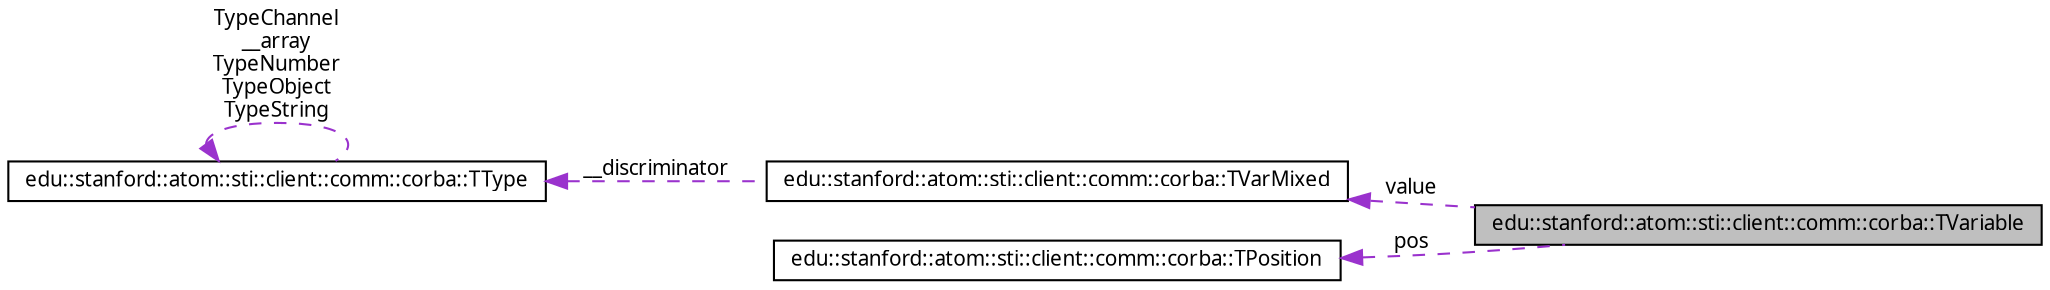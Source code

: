 digraph G
{
  edge [fontname="FreeSans.ttf",fontsize=10,labelfontname="FreeSans.ttf",labelfontsize=10];
  node [fontname="FreeSans.ttf",fontsize=10,shape=record];
  rankdir=LR;
  Node1 [label="edu::stanford::atom::sti::client::comm::corba::TVariable",height=0.2,width=0.4,color="black", fillcolor="grey75", style="filled" fontcolor="black"];
  Node2 -> Node1 [dir=back,color="darkorchid3",fontsize=10,style="dashed",label="value",fontname="FreeSans.ttf"];
  Node2 [label="edu::stanford::atom::sti::client::comm::corba::TVarMixed",height=0.2,width=0.4,color="black", fillcolor="white", style="filled",URL="$classedu_1_1stanford_1_1atom_1_1sti_1_1client_1_1comm_1_1corba_1_1TVarMixed.html"];
  Node3 -> Node2 [dir=back,color="darkorchid3",fontsize=10,style="dashed",label="__discriminator",fontname="FreeSans.ttf"];
  Node3 [label="edu::stanford::atom::sti::client::comm::corba::TType",height=0.2,width=0.4,color="black", fillcolor="white", style="filled",URL="$classedu_1_1stanford_1_1atom_1_1sti_1_1client_1_1comm_1_1corba_1_1TType.html"];
  Node3 -> Node3 [dir=back,color="darkorchid3",fontsize=10,style="dashed",label="TypeChannel\n__array\nTypeNumber\nTypeObject\nTypeString",fontname="FreeSans.ttf"];
  Node4 -> Node1 [dir=back,color="darkorchid3",fontsize=10,style="dashed",label="pos",fontname="FreeSans.ttf"];
  Node4 [label="edu::stanford::atom::sti::client::comm::corba::TPosition",height=0.2,width=0.4,color="black", fillcolor="white", style="filled",URL="$classedu_1_1stanford_1_1atom_1_1sti_1_1client_1_1comm_1_1corba_1_1TPosition.html"];
}
